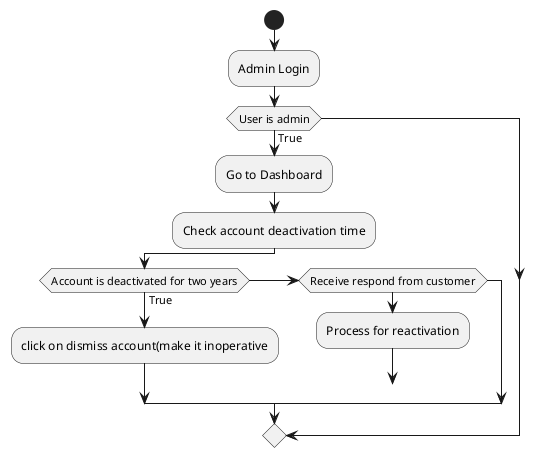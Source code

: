 @startuml
'https://plantuml.com/activity-diagram-beta

start
:Admin Login;
if (User is admin) then (True)
:Go to Dashboard;
:Check account deactivation time;
if(Account is deactivated for two years) then (True)
:click on dismiss account(make it inoperative;

elseif(Receive respond from customer)
:Process for reactivation;
break;





@enduml
